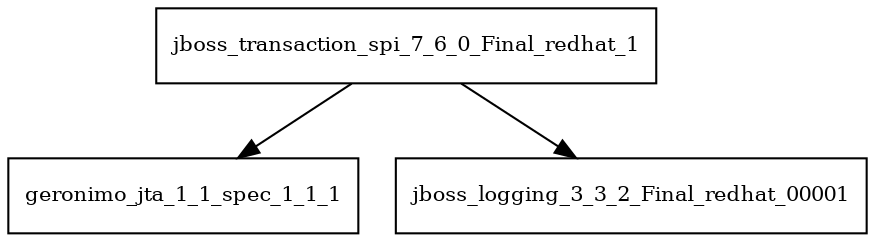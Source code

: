 digraph jboss_transaction_spi_7_6_0_Final_redhat_1_dependencies {
  node [shape = box, fontsize=10.0];
  jboss_transaction_spi_7_6_0_Final_redhat_1 -> geronimo_jta_1_1_spec_1_1_1;
  jboss_transaction_spi_7_6_0_Final_redhat_1 -> jboss_logging_3_3_2_Final_redhat_00001;
}
